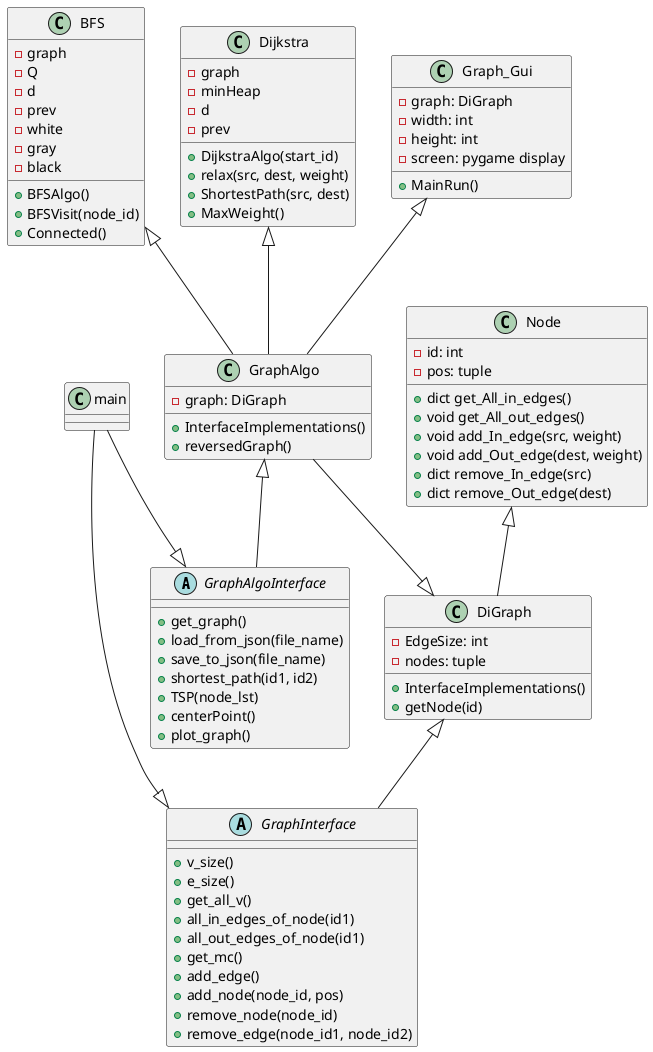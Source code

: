 @startuml
'https://plantuml.com/class-diagram

abstract class GraphAlgoInterface{
+get_graph()
+load_from_json(file_name)
+save_to_json(file_name)
+shortest_path(id1, id2)
+TSP(node_lst)
+centerPoint()
+plot_graph()
}
class GraphAlgo{
-graph: DiGraph
+InterfaceImplementations()
+reversedGraph()
}
class BFS{
-graph
- Q
- d
-prev
-white
-gray
-black
+BFSAlgo()
+BFSVisit(node_id)
+Connected()
}
class Dijkstra{
-graph
-minHeap
- d
-prev
+DijkstraAlgo(start_id)
+relax(src, dest, weight)
+ShortestPath(src, dest)
+MaxWeight()
}
abstract class GraphInterface{
+v_size()
+e_size()
+get_all_v()
+all_in_edges_of_node(id1)
+all_out_edges_of_node(id1)
+get_mc()
+add_edge()
+add_node(node_id, pos)
+remove_node(node_id)
+remove_edge(node_id1, node_id2)
}
class DiGraph{
-EdgeSize: int
-nodes: tuple
+InterfaceImplementations()
+getNode(id)
}
class Node{
-id: int
-pos: tuple
+dict get_All_in_edges()
+void get_All_out_edges()
+void add_In_edge(src, weight)
+void add_Out_edge(dest, weight)
+dict remove_In_edge(src)
+dict remove_Out_edge(dest)
}
class Graph_Gui{
-graph: DiGraph
-width: int
-height: int
-screen: pygame display
+MainRun()
}
class main{

}
main --|> GraphAlgoInterface
main --|> GraphInterface
Node  <|-- DiGraph
DiGraph <|-- GraphInterface
GraphAlgo <|-- GraphAlgoInterface
GraphAlgo --|> DiGraph
BFS <|-- GraphAlgo
Dijkstra <|-- GraphAlgo
Graph_Gui <|-- GraphAlgo

@enduml